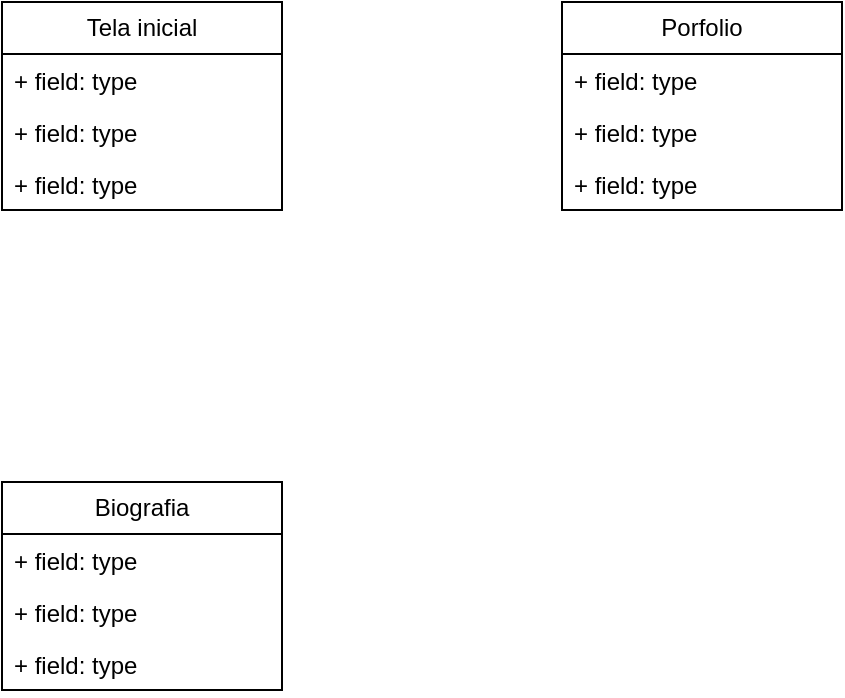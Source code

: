 <mxfile version="24.7.17">
  <diagram name="Página-1" id="Wn4Na6Jv3ryP67ZFTsMR">
    <mxGraphModel dx="819" dy="441" grid="1" gridSize="10" guides="1" tooltips="1" connect="1" arrows="1" fold="1" page="1" pageScale="1" pageWidth="827" pageHeight="1169" math="0" shadow="0">
      <root>
        <mxCell id="0" />
        <mxCell id="1" parent="0" />
        <mxCell id="9jFFM3JsdK8-UqaprU7e-1" value="Tela inicial" style="swimlane;fontStyle=0;childLayout=stackLayout;horizontal=1;startSize=26;fillColor=none;horizontalStack=0;resizeParent=1;resizeParentMax=0;resizeLast=0;collapsible=1;marginBottom=0;whiteSpace=wrap;html=1;" vertex="1" parent="1">
          <mxGeometry x="140" y="160" width="140" height="104" as="geometry" />
        </mxCell>
        <mxCell id="9jFFM3JsdK8-UqaprU7e-2" value="+ field: type" style="text;strokeColor=none;fillColor=none;align=left;verticalAlign=top;spacingLeft=4;spacingRight=4;overflow=hidden;rotatable=0;points=[[0,0.5],[1,0.5]];portConstraint=eastwest;whiteSpace=wrap;html=1;" vertex="1" parent="9jFFM3JsdK8-UqaprU7e-1">
          <mxGeometry y="26" width="140" height="26" as="geometry" />
        </mxCell>
        <mxCell id="9jFFM3JsdK8-UqaprU7e-3" value="+ field: type" style="text;strokeColor=none;fillColor=none;align=left;verticalAlign=top;spacingLeft=4;spacingRight=4;overflow=hidden;rotatable=0;points=[[0,0.5],[1,0.5]];portConstraint=eastwest;whiteSpace=wrap;html=1;" vertex="1" parent="9jFFM3JsdK8-UqaprU7e-1">
          <mxGeometry y="52" width="140" height="26" as="geometry" />
        </mxCell>
        <mxCell id="9jFFM3JsdK8-UqaprU7e-4" value="+ field: type" style="text;strokeColor=none;fillColor=none;align=left;verticalAlign=top;spacingLeft=4;spacingRight=4;overflow=hidden;rotatable=0;points=[[0,0.5],[1,0.5]];portConstraint=eastwest;whiteSpace=wrap;html=1;" vertex="1" parent="9jFFM3JsdK8-UqaprU7e-1">
          <mxGeometry y="78" width="140" height="26" as="geometry" />
        </mxCell>
        <mxCell id="9jFFM3JsdK8-UqaprU7e-5" value="Biografia" style="swimlane;fontStyle=0;childLayout=stackLayout;horizontal=1;startSize=26;fillColor=none;horizontalStack=0;resizeParent=1;resizeParentMax=0;resizeLast=0;collapsible=1;marginBottom=0;whiteSpace=wrap;html=1;" vertex="1" parent="1">
          <mxGeometry x="140" y="400" width="140" height="104" as="geometry" />
        </mxCell>
        <mxCell id="9jFFM3JsdK8-UqaprU7e-6" value="+ field: type" style="text;strokeColor=none;fillColor=none;align=left;verticalAlign=top;spacingLeft=4;spacingRight=4;overflow=hidden;rotatable=0;points=[[0,0.5],[1,0.5]];portConstraint=eastwest;whiteSpace=wrap;html=1;" vertex="1" parent="9jFFM3JsdK8-UqaprU7e-5">
          <mxGeometry y="26" width="140" height="26" as="geometry" />
        </mxCell>
        <mxCell id="9jFFM3JsdK8-UqaprU7e-7" value="+ field: type" style="text;strokeColor=none;fillColor=none;align=left;verticalAlign=top;spacingLeft=4;spacingRight=4;overflow=hidden;rotatable=0;points=[[0,0.5],[1,0.5]];portConstraint=eastwest;whiteSpace=wrap;html=1;" vertex="1" parent="9jFFM3JsdK8-UqaprU7e-5">
          <mxGeometry y="52" width="140" height="26" as="geometry" />
        </mxCell>
        <mxCell id="9jFFM3JsdK8-UqaprU7e-8" value="+ field: type" style="text;strokeColor=none;fillColor=none;align=left;verticalAlign=top;spacingLeft=4;spacingRight=4;overflow=hidden;rotatable=0;points=[[0,0.5],[1,0.5]];portConstraint=eastwest;whiteSpace=wrap;html=1;" vertex="1" parent="9jFFM3JsdK8-UqaprU7e-5">
          <mxGeometry y="78" width="140" height="26" as="geometry" />
        </mxCell>
        <mxCell id="9jFFM3JsdK8-UqaprU7e-9" value="Porfolio" style="swimlane;fontStyle=0;childLayout=stackLayout;horizontal=1;startSize=26;fillColor=none;horizontalStack=0;resizeParent=1;resizeParentMax=0;resizeLast=0;collapsible=1;marginBottom=0;whiteSpace=wrap;html=1;" vertex="1" parent="1">
          <mxGeometry x="420" y="160" width="140" height="104" as="geometry" />
        </mxCell>
        <mxCell id="9jFFM3JsdK8-UqaprU7e-10" value="+ field: type" style="text;strokeColor=none;fillColor=none;align=left;verticalAlign=top;spacingLeft=4;spacingRight=4;overflow=hidden;rotatable=0;points=[[0,0.5],[1,0.5]];portConstraint=eastwest;whiteSpace=wrap;html=1;" vertex="1" parent="9jFFM3JsdK8-UqaprU7e-9">
          <mxGeometry y="26" width="140" height="26" as="geometry" />
        </mxCell>
        <mxCell id="9jFFM3JsdK8-UqaprU7e-11" value="+ field: type" style="text;strokeColor=none;fillColor=none;align=left;verticalAlign=top;spacingLeft=4;spacingRight=4;overflow=hidden;rotatable=0;points=[[0,0.5],[1,0.5]];portConstraint=eastwest;whiteSpace=wrap;html=1;" vertex="1" parent="9jFFM3JsdK8-UqaprU7e-9">
          <mxGeometry y="52" width="140" height="26" as="geometry" />
        </mxCell>
        <mxCell id="9jFFM3JsdK8-UqaprU7e-12" value="+ field: type" style="text;strokeColor=none;fillColor=none;align=left;verticalAlign=top;spacingLeft=4;spacingRight=4;overflow=hidden;rotatable=0;points=[[0,0.5],[1,0.5]];portConstraint=eastwest;whiteSpace=wrap;html=1;" vertex="1" parent="9jFFM3JsdK8-UqaprU7e-9">
          <mxGeometry y="78" width="140" height="26" as="geometry" />
        </mxCell>
      </root>
    </mxGraphModel>
  </diagram>
</mxfile>
